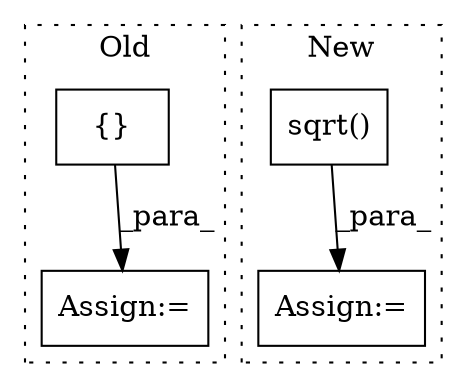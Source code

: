 digraph G {
subgraph cluster0 {
1 [label="{}" a="59" s="26917,26917" l="2,1" shape="box"];
4 [label="Assign:=" a="68" s="26914" l="3" shape="box"];
label = "Old";
style="dotted";
}
subgraph cluster1 {
2 [label="sqrt()" a="75" s="27475" l="26" shape="box"];
3 [label="Assign:=" a="68" s="27442" l="3" shape="box"];
label = "New";
style="dotted";
}
1 -> 4 [label="_para_"];
2 -> 3 [label="_para_"];
}